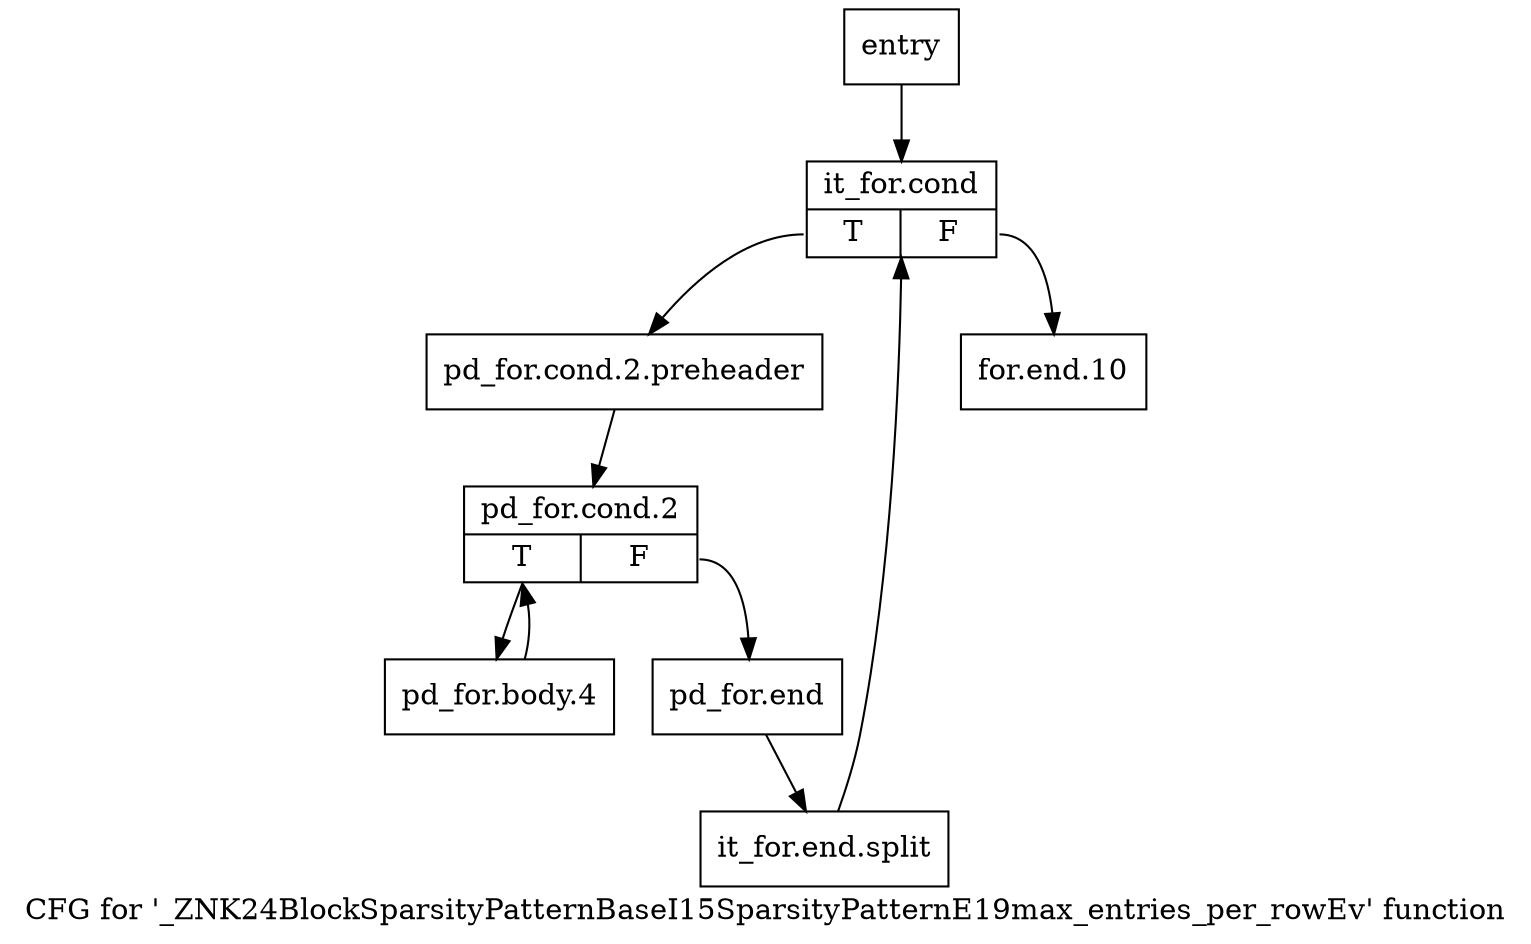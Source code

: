 digraph "CFG for '_ZNK24BlockSparsityPatternBaseI15SparsityPatternE19max_entries_per_rowEv' function" {
	label="CFG for '_ZNK24BlockSparsityPatternBaseI15SparsityPatternE19max_entries_per_rowEv' function";

	Node0x2be43d0 [shape=record,label="{entry}"];
	Node0x2be43d0 -> Node0x2be4420;
	Node0x2be4420 [shape=record,label="{it_for.cond|{<s0>T|<s1>F}}"];
	Node0x2be4420:s0 -> Node0x2be4470;
	Node0x2be4420:s1 -> Node0x2be45b0;
	Node0x2be4470 [shape=record,label="{pd_for.cond.2.preheader}"];
	Node0x2be4470 -> Node0x2be44c0;
	Node0x2be44c0 [shape=record,label="{pd_for.cond.2|{<s0>T|<s1>F}}"];
	Node0x2be44c0:s0 -> Node0x2be4510;
	Node0x2be44c0:s1 -> Node0x2be4560;
	Node0x2be4510 [shape=record,label="{pd_for.body.4}"];
	Node0x2be4510 -> Node0x2be44c0;
	Node0x2be4560 [shape=record,label="{pd_for.end}"];
	Node0x2be4560 -> Node0x7e136a0;
	Node0x7e136a0 [shape=record,label="{it_for.end.split}"];
	Node0x7e136a0 -> Node0x2be4420;
	Node0x2be45b0 [shape=record,label="{for.end.10}"];
}

